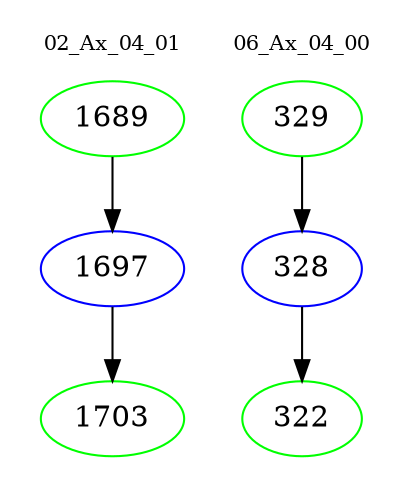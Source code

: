 digraph{
subgraph cluster_0 {
color = white
label = "02_Ax_04_01";
fontsize=10;
T0_1689 [label="1689", color="green"]
T0_1689 -> T0_1697 [color="black"]
T0_1697 [label="1697", color="blue"]
T0_1697 -> T0_1703 [color="black"]
T0_1703 [label="1703", color="green"]
}
subgraph cluster_1 {
color = white
label = "06_Ax_04_00";
fontsize=10;
T1_329 [label="329", color="green"]
T1_329 -> T1_328 [color="black"]
T1_328 [label="328", color="blue"]
T1_328 -> T1_322 [color="black"]
T1_322 [label="322", color="green"]
}
}
